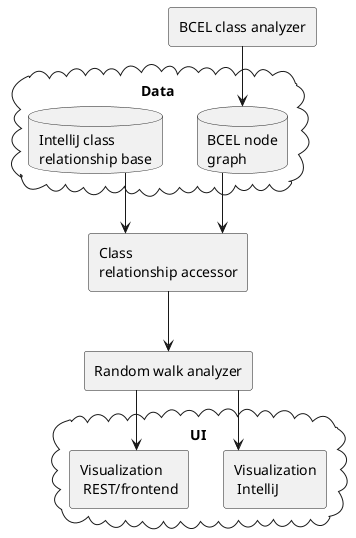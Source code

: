 @startuml

skinparam linetype ortho


rectangle "BCEL class analyzer" as Ingestor
cloud Data {
    database "BCEL node\ngraph" as DB1
    database "IntelliJ class\nrelationship base" as DB2
}

rectangle "Class\nrelationship accessor" as Acessor
rectangle "Random walk analyzer" as Analyzer

cloud UI {
    rectangle "Visualization\n IntelliJ" as UI1
    rectangle "Visualization\n REST/frontend" as UI2
}

Ingestor -down-> DB1
DB1 -down-> Acessor
DB2 -down-> Acessor
Acessor -down-> Analyzer
Analyzer -down-> UI1
Analyzer -down-> UI2
@enduml
